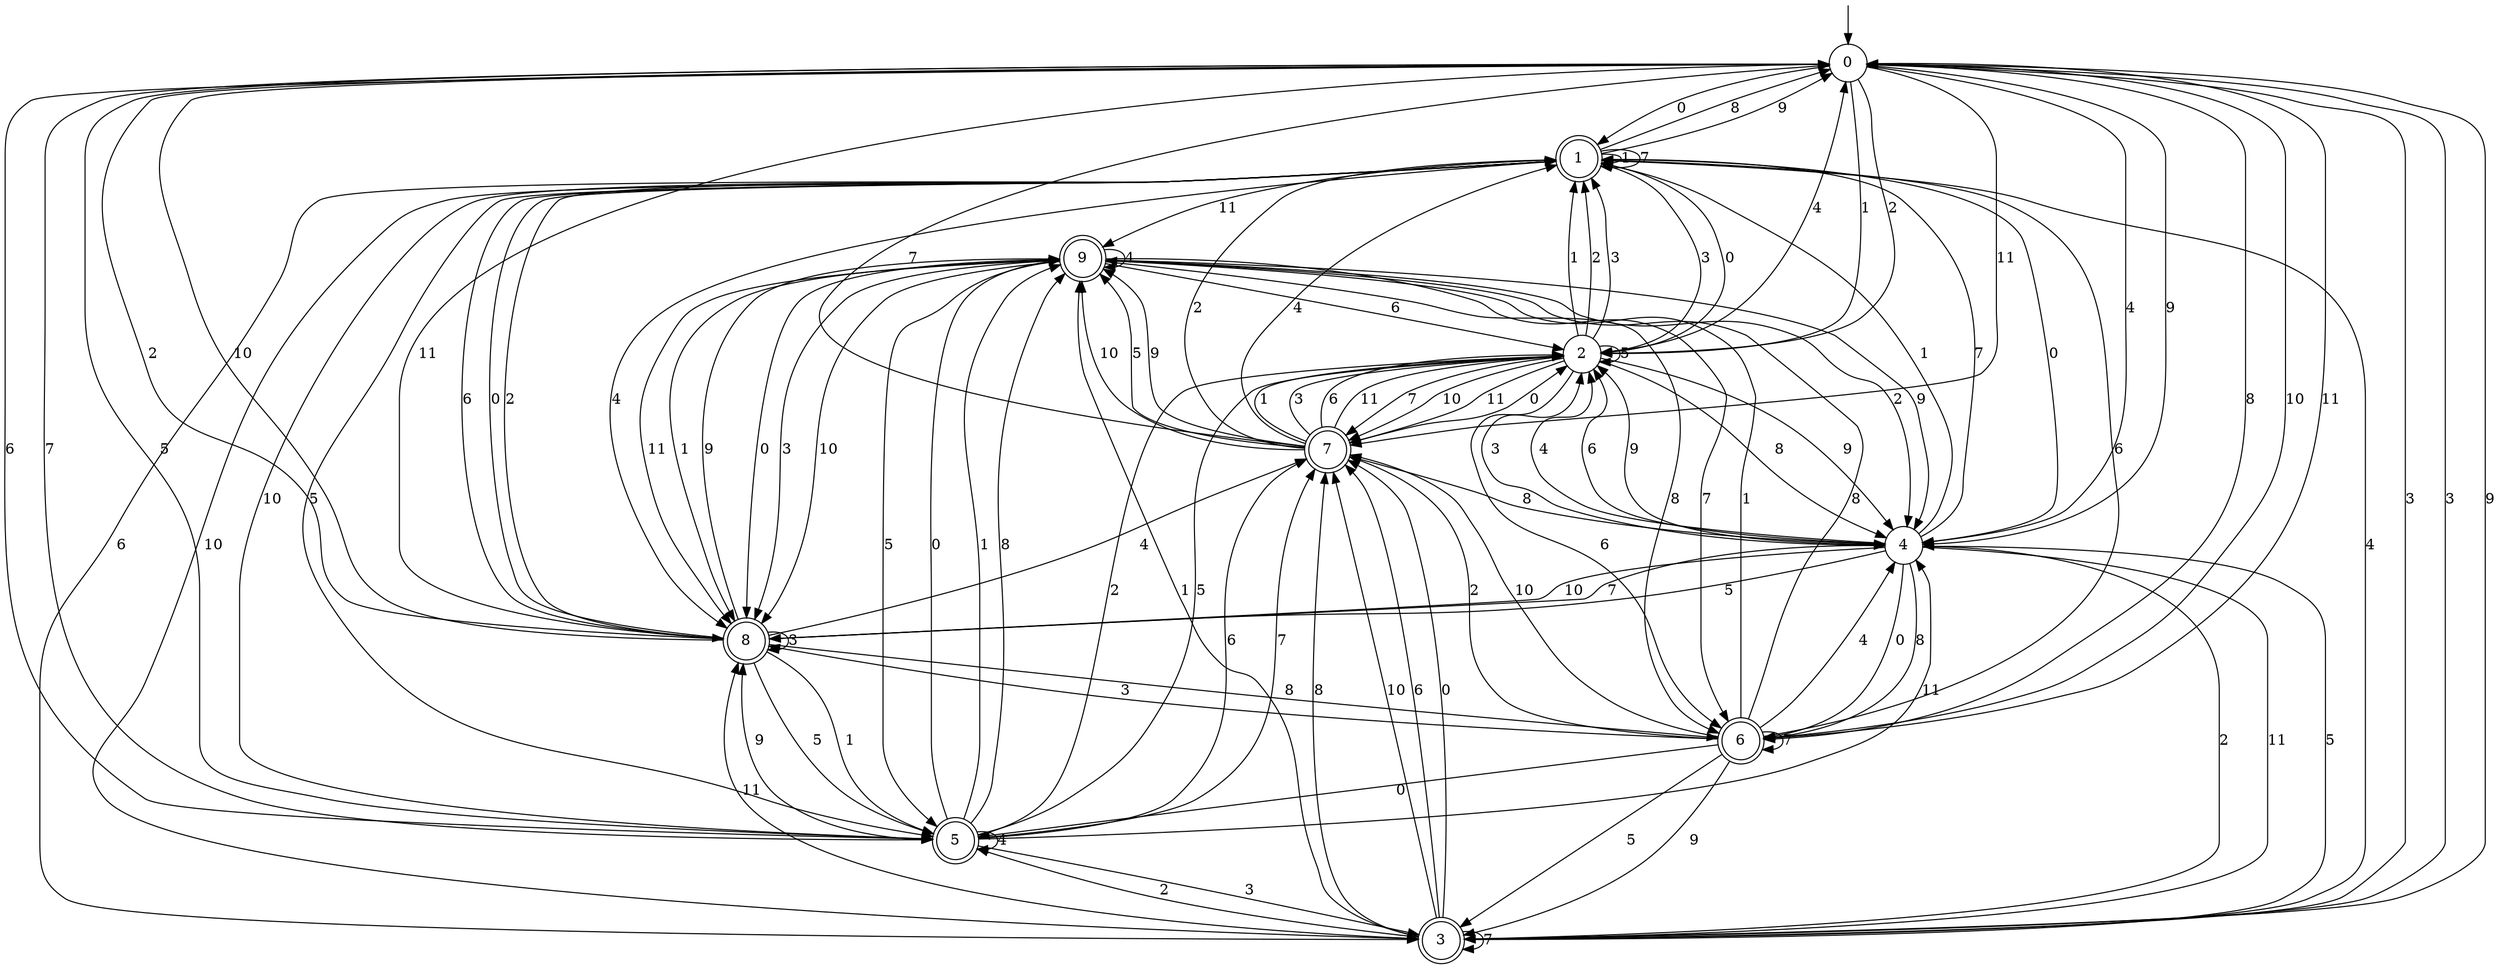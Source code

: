 digraph g {

	s0 [shape="circle" label="0"];
	s1 [shape="doublecircle" label="1"];
	s2 [shape="circle" label="2"];
	s3 [shape="doublecircle" label="3"];
	s4 [shape="circle" label="4"];
	s5 [shape="doublecircle" label="5"];
	s6 [shape="doublecircle" label="6"];
	s7 [shape="doublecircle" label="7"];
	s8 [shape="doublecircle" label="8"];
	s9 [shape="doublecircle" label="9"];
	s0 -> s1 [label="0"];
	s0 -> s2 [label="1"];
	s0 -> s2 [label="2"];
	s0 -> s3 [label="3"];
	s0 -> s4 [label="4"];
	s0 -> s5 [label="5"];
	s0 -> s5 [label="6"];
	s0 -> s5 [label="7"];
	s0 -> s6 [label="8"];
	s0 -> s4 [label="9"];
	s0 -> s6 [label="10"];
	s0 -> s7 [label="11"];
	s1 -> s4 [label="0"];
	s1 -> s1 [label="1"];
	s1 -> s8 [label="2"];
	s1 -> s2 [label="3"];
	s1 -> s8 [label="4"];
	s1 -> s5 [label="5"];
	s1 -> s3 [label="6"];
	s1 -> s1 [label="7"];
	s1 -> s0 [label="8"];
	s1 -> s0 [label="9"];
	s1 -> s3 [label="10"];
	s1 -> s9 [label="11"];
	s2 -> s1 [label="0"];
	s2 -> s1 [label="1"];
	s2 -> s1 [label="2"];
	s2 -> s1 [label="3"];
	s2 -> s0 [label="4"];
	s2 -> s2 [label="5"];
	s2 -> s6 [label="6"];
	s2 -> s7 [label="7"];
	s2 -> s4 [label="8"];
	s2 -> s4 [label="9"];
	s2 -> s7 [label="10"];
	s2 -> s7 [label="11"];
	s3 -> s7 [label="0"];
	s3 -> s9 [label="1"];
	s3 -> s5 [label="2"];
	s3 -> s0 [label="3"];
	s3 -> s1 [label="4"];
	s3 -> s4 [label="5"];
	s3 -> s7 [label="6"];
	s3 -> s3 [label="7"];
	s3 -> s7 [label="8"];
	s3 -> s0 [label="9"];
	s3 -> s7 [label="10"];
	s3 -> s8 [label="11"];
	s4 -> s6 [label="0"];
	s4 -> s1 [label="1"];
	s4 -> s3 [label="2"];
	s4 -> s2 [label="3"];
	s4 -> s2 [label="4"];
	s4 -> s8 [label="5"];
	s4 -> s2 [label="6"];
	s4 -> s1 [label="7"];
	s4 -> s6 [label="8"];
	s4 -> s2 [label="9"];
	s4 -> s8 [label="10"];
	s4 -> s3 [label="11"];
	s5 -> s9 [label="0"];
	s5 -> s9 [label="1"];
	s5 -> s2 [label="2"];
	s5 -> s3 [label="3"];
	s5 -> s5 [label="4"];
	s5 -> s2 [label="5"];
	s5 -> s7 [label="6"];
	s5 -> s7 [label="7"];
	s5 -> s9 [label="8"];
	s5 -> s8 [label="9"];
	s5 -> s1 [label="10"];
	s5 -> s4 [label="11"];
	s6 -> s5 [label="0"];
	s6 -> s9 [label="1"];
	s6 -> s7 [label="2"];
	s6 -> s8 [label="3"];
	s6 -> s4 [label="4"];
	s6 -> s3 [label="5"];
	s6 -> s1 [label="6"];
	s6 -> s6 [label="7"];
	s6 -> s9 [label="8"];
	s6 -> s3 [label="9"];
	s6 -> s7 [label="10"];
	s6 -> s0 [label="11"];
	s7 -> s2 [label="0"];
	s7 -> s2 [label="1"];
	s7 -> s1 [label="2"];
	s7 -> s2 [label="3"];
	s7 -> s1 [label="4"];
	s7 -> s9 [label="5"];
	s7 -> s2 [label="6"];
	s7 -> s0 [label="7"];
	s7 -> s4 [label="8"];
	s7 -> s9 [label="9"];
	s7 -> s9 [label="10"];
	s7 -> s2 [label="11"];
	s8 -> s1 [label="0"];
	s8 -> s5 [label="1"];
	s8 -> s0 [label="2"];
	s8 -> s8 [label="3"];
	s8 -> s7 [label="4"];
	s8 -> s5 [label="5"];
	s8 -> s1 [label="6"];
	s8 -> s4 [label="7"];
	s8 -> s6 [label="8"];
	s8 -> s9 [label="9"];
	s8 -> s0 [label="10"];
	s8 -> s0 [label="11"];
	s9 -> s8 [label="0"];
	s9 -> s8 [label="1"];
	s9 -> s4 [label="2"];
	s9 -> s8 [label="3"];
	s9 -> s9 [label="4"];
	s9 -> s5 [label="5"];
	s9 -> s2 [label="6"];
	s9 -> s6 [label="7"];
	s9 -> s6 [label="8"];
	s9 -> s4 [label="9"];
	s9 -> s8 [label="10"];
	s9 -> s8 [label="11"];

__start0 [label="" shape="none" width="0" height="0"];
__start0 -> s0;

}

